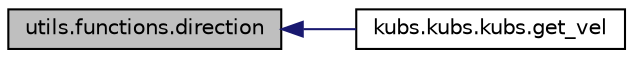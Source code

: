 digraph "utils.functions.direction"
{
 // INTERACTIVE_SVG=YES
  edge [fontname="Helvetica",fontsize="10",labelfontname="Helvetica",labelfontsize="10"];
  node [fontname="Helvetica",fontsize="10",shape=record];
  rankdir="LR";
  Node1 [label="utils.functions.direction",height=0.2,width=0.4,color="black", fillcolor="grey75", style="filled", fontcolor="black"];
  Node1 -> Node2 [dir="back",color="midnightblue",fontsize="10",style="solid",fontname="Helvetica"];
  Node2 [label="kubs.kubs.kubs.get_vel",height=0.2,width=0.4,color="black", fillcolor="white", style="filled",URL="$d3/d60/classkubs_1_1kubs_1_1kubs.html#a5590ad0e06bd98b2be70c9f765e4a281",tooltip="Gets the position. "];
}
